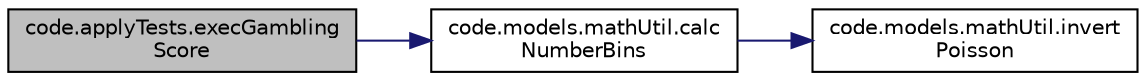 digraph "code.applyTests.execGamblingScore"
{
  edge [fontname="Helvetica",fontsize="10",labelfontname="Helvetica",labelfontsize="10"];
  node [fontname="Helvetica",fontsize="10",shape=record];
  rankdir="LR";
  Node4 [label="code.applyTests.execGambling\lScore",height=0.2,width=0.4,color="black", fillcolor="grey75", style="filled", fontcolor="black"];
  Node4 -> Node5 [color="midnightblue",fontsize="10",style="solid"];
  Node5 [label="code.models.mathUtil.calc\lNumberBins",height=0.2,width=0.4,color="black", fillcolor="white", style="filled",URL="$namespacecode_1_1models_1_1math_util.html#ac76d9979aa6ab0cd5be96f5935939528"];
  Node5 -> Node6 [color="midnightblue",fontsize="10",style="solid"];
  Node6 [label="code.models.mathUtil.invert\lPoisson",height=0.2,width=0.4,color="black", fillcolor="white", style="filled",URL="$namespacecode_1_1models_1_1math_util.html#ac0f6efe45f2da086c1225392a228983e"];
}
